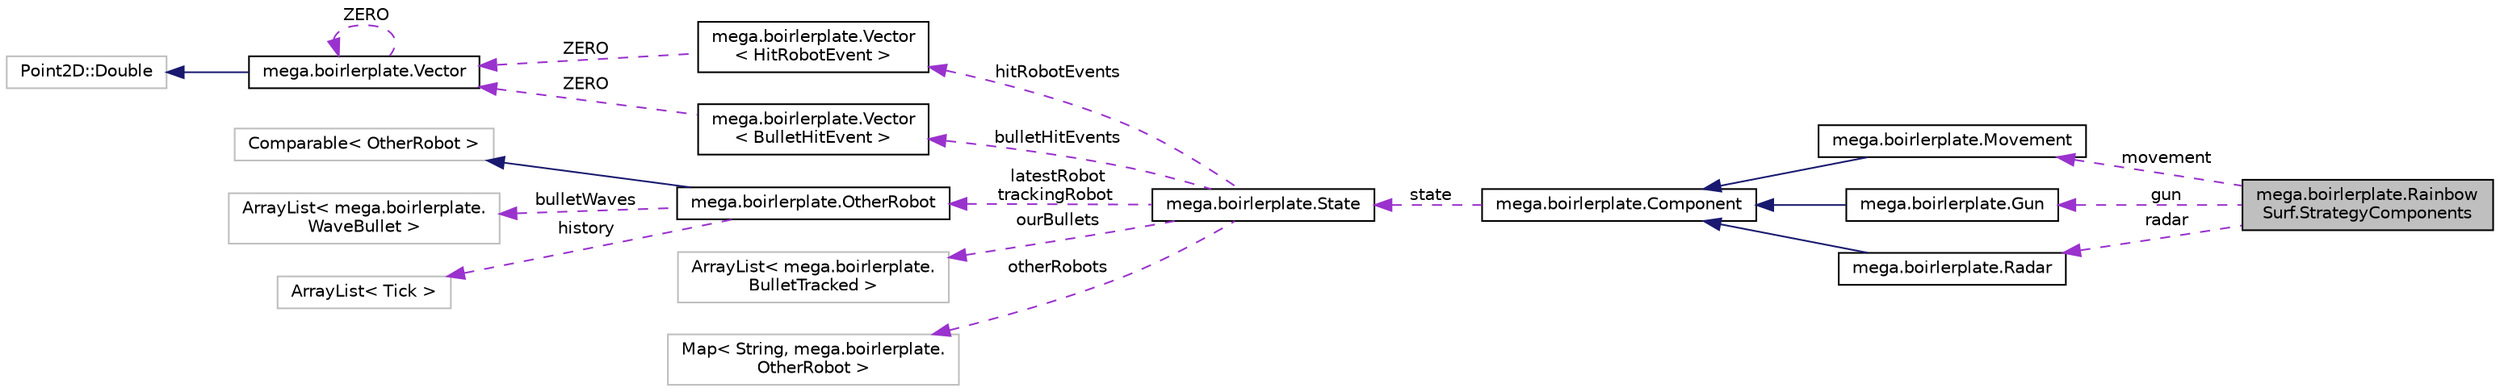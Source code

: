 digraph "mega.boirlerplate.RainbowSurf.StrategyComponents"
{
  edge [fontname="Helvetica",fontsize="10",labelfontname="Helvetica",labelfontsize="10"];
  node [fontname="Helvetica",fontsize="10",shape=record];
  rankdir="LR";
  Node1 [label="mega.boirlerplate.Rainbow\lSurf.StrategyComponents",height=0.2,width=0.4,color="black", fillcolor="grey75", style="filled", fontcolor="black"];
  Node2 -> Node1 [dir="back",color="darkorchid3",fontsize="10",style="dashed",label=" movement" ,fontname="Helvetica"];
  Node2 [label="mega.boirlerplate.Movement",height=0.2,width=0.4,color="black", fillcolor="white", style="filled",URL="$classmega_1_1boirlerplate_1_1_movement.html"];
  Node3 -> Node2 [dir="back",color="midnightblue",fontsize="10",style="solid",fontname="Helvetica"];
  Node3 [label="mega.boirlerplate.Component",height=0.2,width=0.4,color="black", fillcolor="white", style="filled",URL="$classmega_1_1boirlerplate_1_1_component.html"];
  Node4 -> Node3 [dir="back",color="darkorchid3",fontsize="10",style="dashed",label=" state" ,fontname="Helvetica"];
  Node4 [label="mega.boirlerplate.State",height=0.2,width=0.4,color="black", fillcolor="white", style="filled",URL="$classmega_1_1boirlerplate_1_1_state.html"];
  Node5 -> Node4 [dir="back",color="darkorchid3",fontsize="10",style="dashed",label=" hitRobotEvents" ,fontname="Helvetica"];
  Node5 [label="mega.boirlerplate.Vector\l\< HitRobotEvent \>",height=0.2,width=0.4,color="black", fillcolor="white", style="filled",URL="$classmega_1_1boirlerplate_1_1_vector.html"];
  Node6 -> Node5 [dir="back",color="darkorchid3",fontsize="10",style="dashed",label=" ZERO" ,fontname="Helvetica"];
  Node6 [label="mega.boirlerplate.Vector",height=0.2,width=0.4,color="black", fillcolor="white", style="filled",URL="$classmega_1_1boirlerplate_1_1_vector.html"];
  Node7 -> Node6 [dir="back",color="midnightblue",fontsize="10",style="solid",fontname="Helvetica"];
  Node7 [label="Point2D::Double",height=0.2,width=0.4,color="grey75", fillcolor="white", style="filled"];
  Node6 -> Node6 [dir="back",color="darkorchid3",fontsize="10",style="dashed",label=" ZERO" ,fontname="Helvetica"];
  Node8 -> Node4 [dir="back",color="darkorchid3",fontsize="10",style="dashed",label=" latestRobot\ntrackingRobot" ,fontname="Helvetica"];
  Node8 [label="mega.boirlerplate.OtherRobot",height=0.2,width=0.4,color="black", fillcolor="white", style="filled",URL="$classmega_1_1boirlerplate_1_1_other_robot.html"];
  Node9 -> Node8 [dir="back",color="midnightblue",fontsize="10",style="solid",fontname="Helvetica"];
  Node9 [label="Comparable\< OtherRobot \>",height=0.2,width=0.4,color="grey75", fillcolor="white", style="filled"];
  Node10 -> Node8 [dir="back",color="darkorchid3",fontsize="10",style="dashed",label=" bulletWaves" ,fontname="Helvetica"];
  Node10 [label="ArrayList\< mega.boirlerplate.\lWaveBullet \>",height=0.2,width=0.4,color="grey75", fillcolor="white", style="filled"];
  Node11 -> Node8 [dir="back",color="darkorchid3",fontsize="10",style="dashed",label=" history" ,fontname="Helvetica"];
  Node11 [label="ArrayList\< Tick \>",height=0.2,width=0.4,color="grey75", fillcolor="white", style="filled"];
  Node12 -> Node4 [dir="back",color="darkorchid3",fontsize="10",style="dashed",label=" ourBullets" ,fontname="Helvetica"];
  Node12 [label="ArrayList\< mega.boirlerplate.\lBulletTracked \>",height=0.2,width=0.4,color="grey75", fillcolor="white", style="filled"];
  Node13 -> Node4 [dir="back",color="darkorchid3",fontsize="10",style="dashed",label=" otherRobots" ,fontname="Helvetica"];
  Node13 [label="Map\< String, mega.boirlerplate.\lOtherRobot \>",height=0.2,width=0.4,color="grey75", fillcolor="white", style="filled"];
  Node14 -> Node4 [dir="back",color="darkorchid3",fontsize="10",style="dashed",label=" bulletHitEvents" ,fontname="Helvetica"];
  Node14 [label="mega.boirlerplate.Vector\l\< BulletHitEvent \>",height=0.2,width=0.4,color="black", fillcolor="white", style="filled",URL="$classmega_1_1boirlerplate_1_1_vector.html"];
  Node6 -> Node14 [dir="back",color="darkorchid3",fontsize="10",style="dashed",label=" ZERO" ,fontname="Helvetica"];
  Node15 -> Node1 [dir="back",color="darkorchid3",fontsize="10",style="dashed",label=" gun" ,fontname="Helvetica"];
  Node15 [label="mega.boirlerplate.Gun",height=0.2,width=0.4,color="black", fillcolor="white", style="filled",URL="$classmega_1_1boirlerplate_1_1_gun.html"];
  Node3 -> Node15 [dir="back",color="midnightblue",fontsize="10",style="solid",fontname="Helvetica"];
  Node16 -> Node1 [dir="back",color="darkorchid3",fontsize="10",style="dashed",label=" radar" ,fontname="Helvetica"];
  Node16 [label="mega.boirlerplate.Radar",height=0.2,width=0.4,color="black", fillcolor="white", style="filled",URL="$classmega_1_1boirlerplate_1_1_radar.html"];
  Node3 -> Node16 [dir="back",color="midnightblue",fontsize="10",style="solid",fontname="Helvetica"];
}
